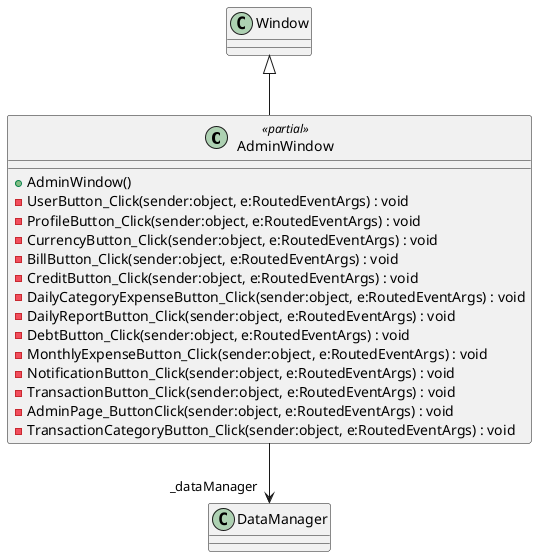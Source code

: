 @startuml
class AdminWindow <<partial>> {
    + AdminWindow()
    - UserButton_Click(sender:object, e:RoutedEventArgs) : void
    - ProfileButton_Click(sender:object, e:RoutedEventArgs) : void
    - CurrencyButton_Click(sender:object, e:RoutedEventArgs) : void
    - BillButton_Click(sender:object, e:RoutedEventArgs) : void
    - CreditButton_Click(sender:object, e:RoutedEventArgs) : void
    - DailyCategoryExpenseButton_Click(sender:object, e:RoutedEventArgs) : void
    - DailyReportButton_Click(sender:object, e:RoutedEventArgs) : void
    - DebtButton_Click(sender:object, e:RoutedEventArgs) : void
    - MonthlyExpenseButton_Click(sender:object, e:RoutedEventArgs) : void
    - NotificationButton_Click(sender:object, e:RoutedEventArgs) : void
    - TransactionButton_Click(sender:object, e:RoutedEventArgs) : void
    - AdminPage_ButtonClick(sender:object, e:RoutedEventArgs) : void
    - TransactionCategoryButton_Click(sender:object, e:RoutedEventArgs) : void
}
Window <|-- AdminWindow
AdminWindow --> "_dataManager" DataManager
@enduml
